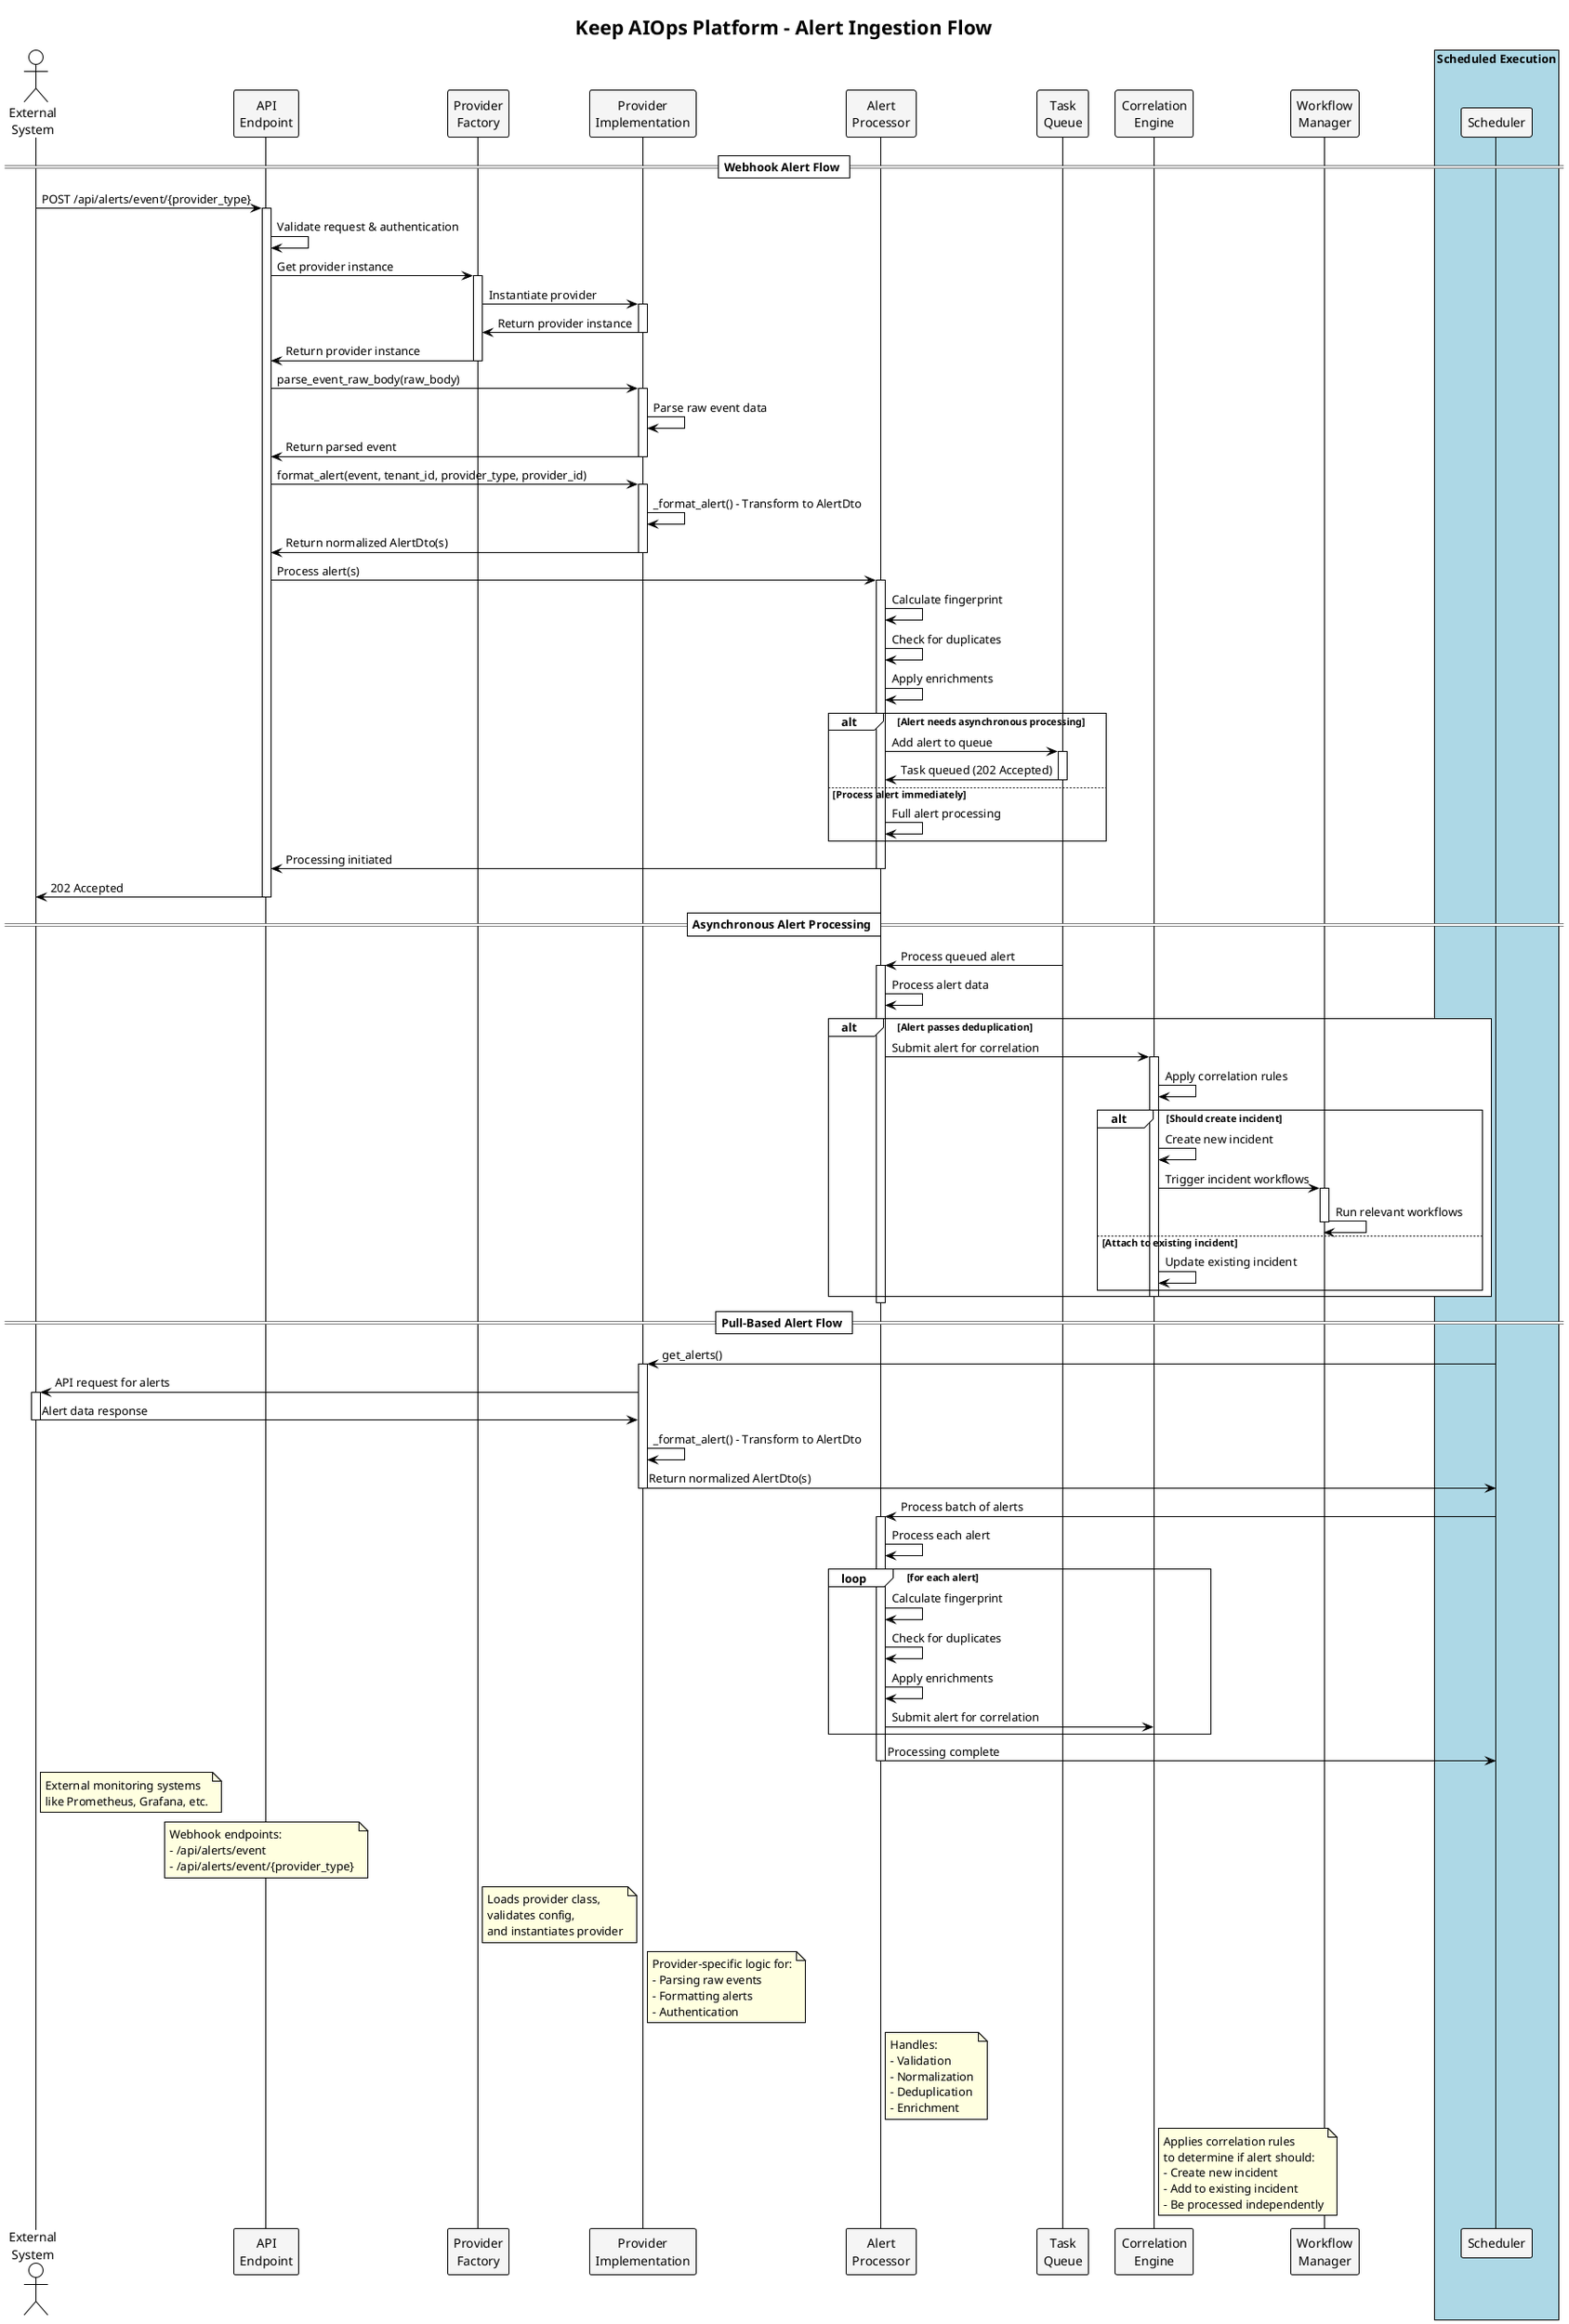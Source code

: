 @startuml Integration_Framework_Alert_Flow

title Keep AIOps Platform - Alert Ingestion Flow

!theme plain
skinparam SequenceBoxBackgroundColor WhiteSmoke
skinparam SequenceBoxBorderColor Black
skinparam ParticipantBackgroundColor WhiteSmoke
skinparam ParticipantBorderColor Black
skinparam NoteBackgroundColor LightYellow
skinparam NoteBorderColor Black

actor "External\nSystem" as External
participant "API\nEndpoint" as API
participant "Provider\nFactory" as Factory
participant "Provider\nImplementation" as Provider
participant "Alert\nProcessor" as Processor
participant "Task\nQueue" as Queue
participant "Correlation\nEngine" as Engine
participant "Workflow\nManager" as Manager

== Webhook Alert Flow ==

External -> API: POST /api/alerts/event/{provider_type}
activate API

API -> API: Validate request & authentication
API -> Factory: Get provider instance
activate Factory

Factory -> Provider: Instantiate provider
activate Provider
Provider -> Factory: Return provider instance
deactivate Provider
Factory -> API: Return provider instance
deactivate Factory

API -> Provider: parse_event_raw_body(raw_body)
activate Provider
Provider -> Provider: Parse raw event data
Provider -> API: Return parsed event
deactivate Provider

API -> Provider: format_alert(event, tenant_id, provider_type, provider_id)
activate Provider
Provider -> Provider: _format_alert() - Transform to AlertDto
Provider -> API: Return normalized AlertDto(s)
deactivate Provider

API -> Processor: Process alert(s)
activate Processor

Processor -> Processor: Calculate fingerprint
Processor -> Processor: Check for duplicates
Processor -> Processor: Apply enrichments

alt Alert needs asynchronous processing
  Processor -> Queue: Add alert to queue
  activate Queue
  Queue -> Processor: Task queued (202 Accepted)
  deactivate Queue
else Process alert immediately
  Processor -> Processor: Full alert processing
end

Processor -> API: Processing initiated
deactivate Processor

API -> External: 202 Accepted
deactivate API

== Asynchronous Alert Processing ==

Queue -> Processor: Process queued alert
activate Processor
Processor -> Processor: Process alert data

alt Alert passes deduplication
  Processor -> Engine: Submit alert for correlation
  activate Engine
  Engine -> Engine: Apply correlation rules
  
  alt Should create incident
    Engine -> Engine: Create new incident
    Engine -> Manager: Trigger incident workflows
    activate Manager
    Manager -> Manager: Run relevant workflows
    deactivate Manager
  else Attach to existing incident
    Engine -> Engine: Update existing incident
  end
  
  deactivate Engine
end

deactivate Processor

== Pull-Based Alert Flow ==

box "Scheduled Execution" #LightBlue
participant "Scheduler" as Scheduler
end box

Scheduler -> Provider: get_alerts()
activate Provider
Provider -> External: API request for alerts
activate External
External -> Provider: Alert data response
deactivate External

Provider -> Provider: _format_alert() - Transform to AlertDto
Provider -> Scheduler: Return normalized AlertDto(s)
deactivate Provider

Scheduler -> Processor: Process batch of alerts
activate Processor
Processor -> Processor: Process each alert
  
loop for each alert
  Processor -> Processor: Calculate fingerprint
  Processor -> Processor: Check for duplicates
  Processor -> Processor: Apply enrichments
  Processor -> Engine: Submit alert for correlation
end
  
Processor -> Scheduler: Processing complete
deactivate Processor

note right of External
  External monitoring systems
  like Prometheus, Grafana, etc.
end note

note over API
  Webhook endpoints:
  - /api/alerts/event
  - /api/alerts/event/{provider_type}
end note

note right of Factory
  Loads provider class,
  validates config,
  and instantiates provider
end note

note right of Provider
  Provider-specific logic for:
  - Parsing raw events
  - Formatting alerts
  - Authentication
end note

note right of Processor
  Handles:
  - Validation
  - Normalization
  - Deduplication
  - Enrichment
end note

note right of Engine
  Applies correlation rules
  to determine if alert should:
  - Create new incident
  - Add to existing incident
  - Be processed independently
end note

@enduml 